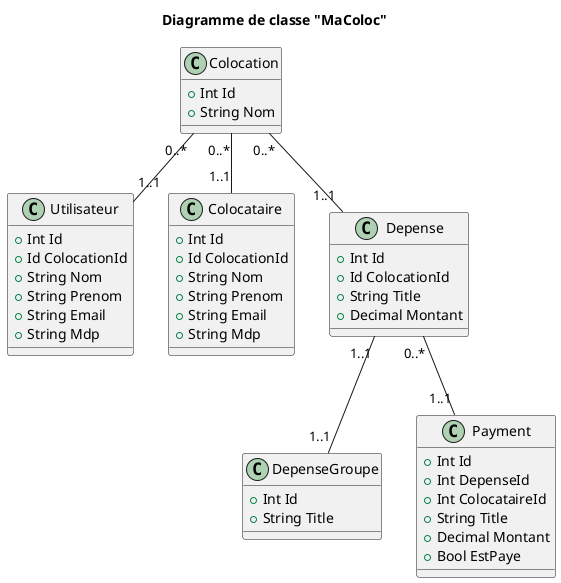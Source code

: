 @startuml

title Diagramme de classe "MaColoc"

class Colocation {
  +Int Id
  +String Nom
}

class Utilisateur {
  +Int Id
  +Id ColocationId
  +String Nom
  +String Prenom
  +String Email
  +String Mdp  
}

class Colocataire {
  +Int Id
  +Id ColocationId  
  +String Nom
  +String Prenom
  +String Email
  +String Mdp  
}

class Depense {
  +Int Id
  +Id ColocationId
  +String Title
  +Decimal Montant
}

class DepenseGroupe {
  +Int Id
  +String Title
}

class Payment {
  +Int Id
  +Int DepenseId
  +Int ColocataireId
  +String Title
  +Decimal Montant
  +Bool EstPaye
}

class Utilisateur
class Colocataire
class Colocation
class Depense
class DepenseGroupe
class Payment

Colocation "0..*" -- "1..1"  Utilisateur
Colocation "0..*" -- "1..1"  Colocataire
Depense "1..1" -- "1..1"  DepenseGroupe
Colocation "0..*" -- "1..1"  Depense
Depense "0..*" -- "1..1" Payment

@enduml